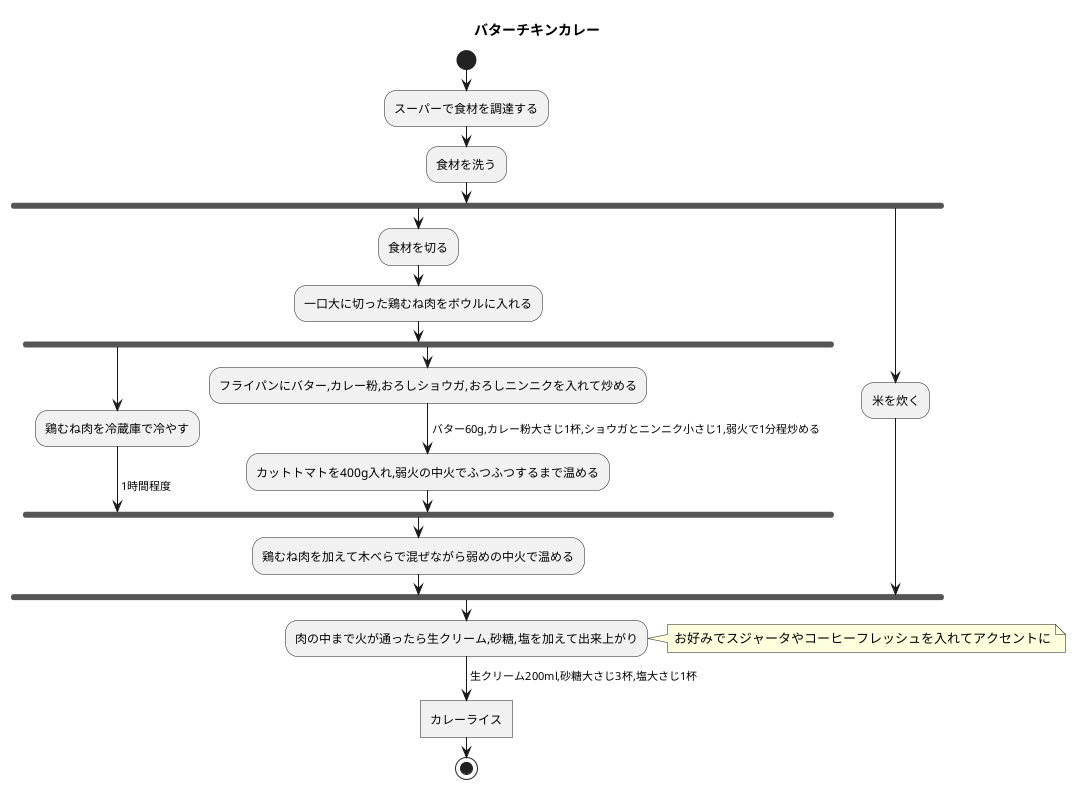 @startuml カレー
title バターチキンカレー
start
:スーパーで食材を調達する;
:食材を洗う;
fork
:食材を切る;
:一口大に切った鶏むね肉をボウルに入れる;
fork
:鶏むね肉を冷蔵庫で冷やす;
->1時間程度;
fork again
:フライパンにバター,カレー粉,おろしショウガ,おろしニンニクを入れて炒める;
->バター60g,カレー粉大さじ1杯,ショウガとニンニク小さじ1,弱火で1分程炒める;
:カットトマトを400g入れ,弱火の中火でふつふつするまで温める;
end fork
:鶏むね肉を加えて木べらで混ぜながら弱めの中火で温める;
fork again
:米を炊く;
end fork
:肉の中まで火が通ったら生クリーム,砂糖,塩を加えて出来上がり;
->生クリーム200ml,砂糖大さじ3杯,塩大さじ1杯;
note right
お好みでスジャータやコーヒーフレッシュを入れてアクセントに
endnote
:カレーライス]
stop
@enduml